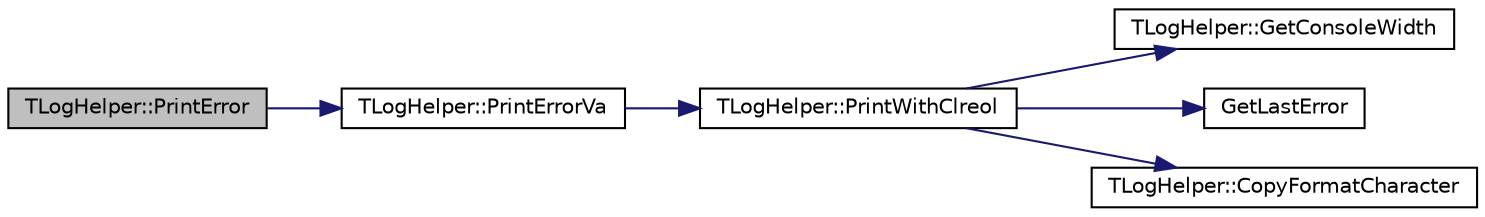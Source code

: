 digraph G
{
  edge [fontname="Helvetica",fontsize="10",labelfontname="Helvetica",labelfontsize="10"];
  node [fontname="Helvetica",fontsize="10",shape=record];
  rankdir="LR";
  Node1 [label="TLogHelper::PrintError",height=0.2,width=0.4,color="black", fillcolor="grey75", style="filled" fontcolor="black"];
  Node1 -> Node2 [color="midnightblue",fontsize="10",style="solid",fontname="Helvetica"];
  Node2 [label="TLogHelper::PrintErrorVa",height=0.2,width=0.4,color="black", fillcolor="white", style="filled",URL="$class_t_log_helper.html#aa68e74f8f2410eda0543dac5187b5467"];
  Node2 -> Node3 [color="midnightblue",fontsize="10",style="solid",fontname="Helvetica"];
  Node3 [label="TLogHelper::PrintWithClreol",height=0.2,width=0.4,color="black", fillcolor="white", style="filled",URL="$class_t_log_helper.html#a0d6932915953c6a40b532f46b4bd314b"];
  Node3 -> Node4 [color="midnightblue",fontsize="10",style="solid",fontname="Helvetica"];
  Node4 [label="TLogHelper::GetConsoleWidth",height=0.2,width=0.4,color="black", fillcolor="white", style="filled",URL="$class_t_log_helper.html#ac39f06e485600140e743ff33c3413ccb"];
  Node3 -> Node5 [color="midnightblue",fontsize="10",style="solid",fontname="Helvetica"];
  Node5 [label="GetLastError",height=0.2,width=0.4,color="black", fillcolor="white", style="filled",URL="$_file_stream_8cpp.html#a10b9a284527af83a44533867b0aff0fc"];
  Node3 -> Node6 [color="midnightblue",fontsize="10",style="solid",fontname="Helvetica"];
  Node6 [label="TLogHelper::CopyFormatCharacter",height=0.2,width=0.4,color="black", fillcolor="white", style="filled",URL="$class_t_log_helper.html#a47324bc44ce9199c6cf1923e2deef3a5"];
}

